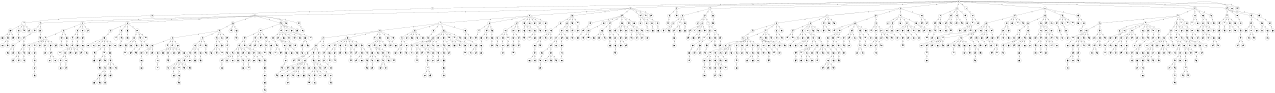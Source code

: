 graph G {
size="8.5,11;"
ratio = "expand;"
fixedsize="true;"
overlap="scale;"
node[shape=circle,width=.12,hight=.12,fontsize=12]
edge[fontsize=12]

0[label=" 0" color=black, pos="1.3111183,0.58364611!"];
1[label=" 1" color=black, pos="1.1608088,2.4986626!"];
2[label=" 2" color=black, pos="0.81396941,2.9528061!"];
3[label=" 3" color=black, pos="2.0021182,1.8045282!"];
4[label=" 4" color=black, pos="0.59241324,1.0712325!"];
5[label=" 5" color=black, pos="2.8355093,1.3711586!"];
6[label=" 6" color=black, pos="2.9767344,2.4703279!"];
7[label=" 7" color=black, pos="1.4387259,2.6540117!"];
8[label=" 8" color=black, pos="0.35930089,1.5883029!"];
9[label=" 9" color=black, pos="1.6548909,1.6758932!"];
10[label=" 10" color=black, pos="1.5807429,2.9865208!"];
11[label=" 11" color=black, pos="0.98467664,1.7392779!"];
12[label=" 12" color=black, pos="2.1701124,1.4904478!"];
13[label=" 13" color=black, pos="1.6827224,0.47166934!"];
14[label=" 14" color=black, pos="2.3185441,0.91806182!"];
15[label=" 15" color=black, pos="0.75958905,0.50711421!"];
16[label=" 16" color=black, pos="0.80973124,0.6389996!"];
17[label=" 17" color=black, pos="0.1823826,0.9334825!"];
18[label=" 18" color=black, pos="0.94359218,2.3459865!"];
19[label=" 19" color=black, pos="2.7110523,0.5053587!"];
20[label=" 20" color=black, pos="1.8957749,1.8867865!"];
21[label=" 21" color=black, pos="2.8574129,2.2379541!"];
22[label=" 22" color=black, pos="0.30045309,1.933227!"];
23[label=" 23" color=black, pos="2.7280894,2.1789321!"];
24[label=" 24" color=black, pos="1.5357583,0.0024428079!"];
25[label=" 25" color=black, pos="2.1328245,2.4812664!"];
26[label=" 26" color=black, pos="2.8559286,2.0046855!"];
27[label=" 27" color=black, pos="1.9125173,0.44814573!"];
28[label=" 28" color=black, pos="0.50585069,2.3867895!"];
29[label=" 29" color=black, pos="0.69338808,1.5392205!"];
30[label=" 30" color=black, pos="2.7807596,2.0538833!"];
31[label=" 31" color=black, pos="2.9127887,1.0466696!"];
32[label=" 32" color=black, pos="0.050747061,1.1666878!"];
33[label=" 33" color=black, pos="2.9850377,0.25998823!"];
34[label=" 34" color=black, pos="2.4752071,2.4079473!"];
35[label=" 35" color=black, pos="1.7747179,2.1960166!"];
36[label=" 36" color=black, pos="0.19102531,1.6438322!"];
37[label=" 37" color=black, pos="0.20754975,2.8782546!"];
38[label=" 38" color=black, pos="1.6555002,2.4971583!"];
39[label=" 39" color=black, pos="2.1649532,0.016835846!"];
40[label=" 40" color=black, pos="2.5929403,0.39927187!"];
41[label=" 41" color=black, pos="1.8314779,1.4189444!"];
42[label=" 42" color=black, pos="0.92393383,2.6944094!"];
43[label=" 43" color=black, pos="1.6829848,2.9792204!"];
44[label=" 44" color=black, pos="0.47323211,1.7584235!"];
45[label=" 45" color=black, pos="0.80610531,1.6690912!"];
46[label=" 46" color=black, pos="1.5688159,0.029894448!"];
47[label=" 47" color=black, pos="1.7100773,2.9494694!"];
48[label=" 48" color=black, pos="2.230254,2.8809956!"];
49[label=" 49" color=black, pos="2.0080014,2.3684168!"];
50[label=" 50" color=black, pos="2.1268316,0.63058699!"];
51[label=" 51" color=black, pos="1.9532521,0.6838265!"];
52[label=" 52" color=black, pos="2.2328599,0.10726606!"];
53[label=" 53" color=black, pos="0.078927972,2.5005708!"];
54[label=" 54" color=black, pos="1.9426066,1.381513!"];
55[label=" 55" color=black, pos="2.5771955,2.9557015!"];
56[label=" 56" color=black, pos="0.67972373,0.86918132!"];
57[label=" 57" color=black, pos="2.136637,1.6196604!"];
58[label=" 58" color=black, pos="0.30042422,2.0732851!"];
59[label=" 59" color=black, pos="2.8600547,1.6801605!"];
60[label=" 60" color=black, pos="2.1993615,0.13187988!"];
61[label=" 61" color=black, pos="1.5637838,1.9260333!"];
62[label=" 62" color=black, pos="2.1629159,2.1590743!"];
63[label=" 63" color=black, pos="1.6385287,1.5475609!"];
64[label=" 64" color=black, pos="1.9514729,0.0059775906!"];
65[label=" 65" color=black, pos="0.65434029,2.3515785!"];
66[label=" 66" color=black, pos="1.8758853,0.20844084!"];
67[label=" 67" color=black, pos="2.1819751,2.8288547!"];
68[label=" 68" color=black, pos="1.676028,2.6596261!"];
69[label=" 69" color=black, pos="0.59318524,0.74620222!"];
70[label=" 70" color=black, pos="0.89320578,2.4962125!"];
71[label=" 71" color=black, pos="0.02005239,0.84998697!"];
72[label=" 72" color=black, pos="0.46051557,2.0596351!"];
73[label=" 73" color=black, pos="1.4816025,1.0696204!"];
74[label=" 74" color=black, pos="2.8360772,2.0934279!"];
75[label=" 75" color=black, pos="1.1666626,2.399389!"];
76[label=" 76" color=black, pos="2.8830172,1.0825024!"];
77[label=" 77" color=black, pos="2.6446746,0.23230357!"];
78[label=" 78" color=black, pos="2.7339811,2.0696149!"];
79[label=" 79" color=black, pos="0.77228944,1.7255588!"];
80[label=" 80" color=black, pos="0.77556642,2.3476609!"];
81[label=" 81" color=black, pos="0.1964076,2.6146568!"];
82[label=" 82" color=black, pos="2.6953425,2.0505372!"];
83[label=" 83" color=black, pos="0.63036736,0.70469567!"];
84[label=" 84" color=black, pos="2.5089414,0.98958705!"];
85[label=" 85" color=black, pos="2.6159026,1.6914963!"];
86[label=" 86" color=black, pos="0.95040669,2.1039173!"];
87[label=" 87" color=black, pos="2.6807131,1.9555011!"];
88[label=" 88" color=black, pos="0.61467003,2.7134485!"];
89[label=" 89" color=black, pos="1.7204433,1.8435625!"];
90[label=" 90" color=black, pos="1.03619,1.2777909!"];
91[label=" 91" color=black, pos="0.3440259,2.1799419!"];
92[label=" 92" color=black, pos="2.7696846,1.0065832!"];
93[label=" 93" color=black, pos="0.39141961,2.7354709!"];
94[label=" 94" color=black, pos="0.4591908,0.064522432!"];
95[label=" 95" color=black, pos="1.6688643,2.5961834!"];
96[label=" 96" color=black, pos="0.32318559,0.09461197!"];
97[label=" 97" color=black, pos="2.6377371,1.4594146!"];
98[label=" 98" color=black, pos="2.8322741,1.3404845!"];
99[label=" 99" color=black, pos="2.719692,2.0292673!"];
100[label=" 100" color=black, pos="1.6899554,2.8749637!"];
101[label=" 101" color=black, pos="0.73393005,0.42320134!"];
102[label=" 102" color=black, pos="0.44982287,0.33302476!"];
103[label=" 103" color=black, pos="0.50774734,0.4022215!"];
104[label=" 104" color=black, pos="0.23884006,0.8745618!"];
105[label=" 105" color=black, pos="2.4350079,2.5505043!"];
106[label=" 106" color=black, pos="2.0711819,0.44358207!"];
107[label=" 107" color=black, pos="2.4114153,0.28025047!"];
108[label=" 108" color=black, pos="1.5086998,0.18274572!"];
109[label=" 109" color=black, pos="0.76564885,0.43575075!"];
110[label=" 110" color=black, pos="1.0936708,0.33415888!"];
111[label=" 111" color=black, pos="1.6979837,1.4323511!"];
112[label=" 112" color=black, pos="0.23321385,2.8134009!"];
113[label=" 113" color=black, pos="0.64088935,2.9355038!"];
114[label=" 114" color=black, pos="2.2548941,0.50294516!"];
115[label=" 115" color=black, pos="0.85193522,0.76768006!"];
116[label=" 116" color=black, pos="2.9384098,0.60326496!"];
117[label=" 117" color=black, pos="1.5563729,2.9195304!"];
118[label=" 118" color=black, pos="0.80779121,0.25146186!"];
119[label=" 119" color=black, pos="2.9900697,1.4425986!"];
120[label=" 120" color=black, pos="0.99072589,1.8915053!"];
121[label=" 121" color=black, pos="2.6199049,0.34368649!"];
122[label=" 122" color=black, pos="2.206095,2.5411083!"];
123[label=" 123" color=black, pos="0.62982728,0.41866524!"];
124[label=" 124" color=black, pos="0.2592142,1.2722958!"];
125[label=" 125" color=black, pos="0.060945905,1.4656307!"];
126[label=" 126" color=black, pos="2.4455155,2.374512!"];
127[label=" 127" color=black, pos="2.4009056,0.65886867!"];
128[label=" 128" color=black, pos="1.0731102,0.023246709!"];
129[label=" 129" color=black, pos="1.377383,1.567814!"];
130[label=" 130" color=black, pos="2.2135649,1.6415082!"];
131[label=" 131" color=black, pos="0.41771076,0.41162925!"];
132[label=" 132" color=black, pos="1.0821036,1.492512!"];
133[label=" 133" color=black, pos="1.8757512,0.011786631!"];
134[label=" 134" color=black, pos="1.6752353,2.7568519!"];
135[label=" 135" color=black, pos="1.2034092,2.4677724!"];
136[label=" 136" color=black, pos="2.9660945,2.9695345!"];
137[label=" 137" color=black, pos="2.8579523,2.9269555!"];
138[label=" 138" color=black, pos="1.6462708,2.9149093!"];
139[label=" 139" color=black, pos="1.6286371,1.7409065!"];
140[label=" 140" color=black, pos="0.010463595,1.8537902!"];
141[label=" 141" color=black, pos="0.1915613,1.2074816!"];
142[label=" 142" color=black, pos="2.2518755,1.9429376!"];
143[label=" 143" color=black, pos="1.380054,1.7318042!"];
144[label=" 144" color=black, pos="0.90172906,1.689626!"];
145[label=" 145" color=black, pos="1.2386871,2.8311985!"];
146[label=" 146" color=black, pos="1.1850452,1.9489395!"];
147[label=" 147" color=black, pos="2.0726464,0.52442298!"];
148[label=" 148" color=black, pos="1.9232646,0.96932479!"];
149[label=" 149" color=black, pos="2.2437901,2.9816225!"];
150[label=" 150" color=black, pos="0.14113982,0.95095027!"];
151[label=" 151" color=black, pos="1.33527,0.8673423!"];
152[label=" 152" color=black, pos="0.38409304,0.99668045!"];
153[label=" 153" color=black, pos="2.1735498,0.50773802!"];
154[label=" 154" color=black, pos="0.57398678,2.1722773!"];
155[label=" 155" color=black, pos="0.14652352,1.7297431!"];
156[label=" 156" color=black, pos="0.074913488,2.184614!"];
157[label=" 157" color=black, pos="1.8758742,0.8143691!"];
158[label=" 158" color=black, pos="2.0907965,2.5382079!"];
159[label=" 159" color=black, pos="0.44807379,0.66306566!"];
160[label=" 160" color=black, pos="2.9625185,2.4549469!"];
161[label=" 161" color=black, pos="0.48762508,0.49466333!"];
162[label=" 162" color=black, pos="2.4193625,2.708245!"];
163[label=" 163" color=black, pos="0.3636409,0.63567407!"];
164[label=" 164" color=black, pos="1.137056,2.7572579!"];
165[label=" 165" color=black, pos="1.9865245,1.0299443!"];
166[label=" 166" color=black, pos="2.3369464,2.5033876!"];
167[label=" 167" color=black, pos="1.9737023,2.617187!"];
168[label=" 168" color=black, pos="1.8261994,2.0722891!"];
169[label=" 169" color=black, pos="1.0348189,0.37543632!"];
170[label=" 170" color=black, pos="2.2338931,0.020067391!"];
171[label=" 171" color=black, pos="0.52166938,1.0360884!"];
172[label=" 172" color=black, pos="1.4760295,1.6716555!"];
173[label=" 173" color=black, pos="2.3649733,2.539875!"];
174[label=" 174" color=black, pos="0.26975192,1.48694!"];
175[label=" 175" color=black, pos="1.2097159,1.179675!"];
176[label=" 176" color=black, pos="0.17626099,1.3497397!"];
177[label=" 177" color=black, pos="2.8189166,1.6652614!"];
178[label=" 178" color=black, pos="2.8088574,2.6503436!"];
179[label=" 179" color=black, pos="0.3410702,1.9892521!"];
180[label=" 180" color=black, pos="2.4797782,2.2796537!"];
181[label=" 181" color=black, pos="2.3625074,0.54667136!"];
182[label=" 182" color=black, pos="0.86279129,2.8757135!"];
183[label=" 183" color=black, pos="0.13773834,1.1084225!"];
184[label=" 184" color=black, pos="0.30735267,2.5250793!"];
185[label=" 185" color=black, pos="2.1833382,2.1790789!"];
186[label=" 186" color=black, pos="2.8756694,1.3227223!"];
187[label=" 187" color=black, pos="1.5158544,2.0338393!"];
188[label=" 188" color=black, pos="0.972882,2.8403842!"];
189[label=" 189" color=black, pos="0.1330216,2.9676487!"];
190[label=" 190" color=black, pos="1.4206669,2.0683201!"];
191[label=" 191" color=black, pos="0.89875075,2.8724046!"];
192[label=" 192" color=black, pos="0.63490471,1.3323727!"];
193[label=" 193" color=black, pos="2.5878245,0.81043857!"];
194[label=" 194" color=black, pos="2.340874,0.68023343!"];
195[label=" 195" color=black, pos="1.4451353,2.852361!"];
196[label=" 196" color=black, pos="2.0275656,2.7534067!"];
197[label=" 197" color=black, pos="1.0798008,1.1564001!"];
198[label=" 198" color=black, pos="2.5644176,2.058873!"];
199[label=" 199" color=black, pos="1.4014627,2.6692718!"];
200[label=" 200" color=black, pos="1.3287614,2.8546104!"];
201[label=" 201" color=black, pos="0.51309594,0.38007976!"];
202[label=" 202" color=black, pos="2.7982098,0.71069829!"];
203[label=" 203" color=black, pos="1.7743859,2.6613625!"];
204[label=" 204" color=black, pos="2.2558045,1.9625387!"];
205[label=" 205" color=black, pos="2.1358246,2.8360731!"];
206[label=" 206" color=black, pos="0.34365901,1.1634105!"];
207[label=" 207" color=black, pos="1.8262237,0.78148911!"];
208[label=" 208" color=black, pos="2.8343267,1.071571!"];
209[label=" 209" color=black, pos="1.3011484,0.20139254!"];
210[label=" 210" color=black, pos="1.511964,2.3427034!"];
211[label=" 211" color=black, pos="1.4751501,1.0883014!"];
212[label=" 212" color=black, pos="2.4188351,0.066560043!"];
213[label=" 213" color=black, pos="0.16977895,2.2549018!"];
214[label=" 214" color=black, pos="0.79757928,2.2585597!"];
215[label=" 215" color=black, pos="0.25099459,0.77878811!"];
216[label=" 216" color=black, pos="0.67614825,2.4327439!"];
217[label=" 217" color=black, pos="1.30201,2.0766549!"];
218[label=" 218" color=black, pos="1.5462272,2.1003238!"];
219[label=" 219" color=black, pos="2.4234243,0.75233203!"];
220[label=" 220" color=black, pos="1.2394654,2.3969191!"];
221[label=" 221" color=black, pos="2.7215252,0.92268228!"];
222[label=" 222" color=black, pos="1.0701332,0.1429075!"];
223[label=" 223" color=black, pos="0.22129071,1.4064491!"];
224[label=" 224" color=black, pos="2.7720548,1.8747356!"];
225[label=" 225" color=black, pos="2.4733294,0.88803867!"];
226[label=" 226" color=black, pos="0.37074894,1.040934!"];
227[label=" 227" color=black, pos="2.1769878,1.6364326!"];
228[label=" 228" color=black, pos="2.6121581,0.82569743!"];
229[label=" 229" color=black, pos="2.6851726,1.8527879!"];
230[label=" 230" color=black, pos="0.92962164,1.0764337!"];
231[label=" 231" color=black, pos="1.917391,0.048351312!"];
232[label=" 232" color=black, pos="2.3220757,0.76351046!"];
233[label=" 233" color=black, pos="0.87447751,2.8149618!"];
234[label=" 234" color=black, pos="2.6399116,1.0393997!"];
235[label=" 235" color=black, pos="1.6491618,2.2333525!"];
236[label=" 236" color=black, pos="1.709184,2.5950032!"];
237[label=" 237" color=black, pos="0.80742966,2.1496624!"];
238[label=" 238" color=black, pos="1.4434865,1.8879637!"];
239[label=" 239" color=black, pos="1.7089788,2.0503232!"];
240[label=" 240" color=black, pos="1.8594019,2.8264597!"];
241[label=" 241" color=black, pos="0.46538279,1.9791059!"];
242[label=" 242" color=black, pos="1.4973172,0.92219384!"];
243[label=" 243" color=black, pos="0.69433781,0.40779886!"];
244[label=" 244" color=black, pos="0.21459632,0.79787832!"];
245[label=" 245" color=black, pos="1.4505932,0.75907729!"];
246[label=" 246" color=black, pos="1.1736367,0.25495714!"];
247[label=" 247" color=black, pos="2.5833559,2.9136701!"];
248[label=" 248" color=black, pos="2.119114,1.1766373!"];
249[label=" 249" color=black, pos="0.38155123,0.68979123!"];
250[label=" 250" color=black, pos="0.17424867,1.0253474!"];
251[label=" 251" color=black, pos="1.7675314,2.2721083!"];
252[label=" 252" color=black, pos="0.43594835,0.0041537415!"];
253[label=" 253" color=black, pos="0.017527266,2.7806212!"];
254[label=" 254" color=black, pos="1.410272,2.0737796!"];
255[label=" 255" color=black, pos="2.3408587,0.43638574!"];
256[label=" 256" color=black, pos="2.7275795,0.044469525!"];
257[label=" 257" color=black, pos="2.7687661,1.9879991!"];
258[label=" 258" color=black, pos="0.34624583,0.81160128!"];
259[label=" 259" color=black, pos="0.44649275,0.095905025!"];
260[label=" 260" color=black, pos="1.1536961,2.7689827!"];
261[label=" 261" color=black, pos="0.8632898,1.3623874!"];
262[label=" 262" color=black, pos="2.5851823,0.26718969!"];
263[label=" 263" color=black, pos="0.42361664,0.38601374!"];
264[label=" 264" color=black, pos="0.31659843,1.2603268!"];
265[label=" 265" color=black, pos="2.164744,2.0283794!"];
266[label=" 266" color=black, pos="0.26167244,1.6247671!"];
267[label=" 267" color=black, pos="2.9236902,2.5906063!"];
268[label=" 268" color=black, pos="2.8207309,2.2486096!"];
269[label=" 269" color=black, pos="1.9091928,2.9575825!"];
270[label=" 270" color=black, pos="2.047164,1.4204161!"];
271[label=" 271" color=black, pos="1.9283476,2.6219767!"];
272[label=" 272" color=black, pos="0.23691311,1.3303106!"];
273[label=" 273" color=black, pos="1.1306295,0.91264697!"];
274[label=" 274" color=black, pos="0.19867057,1.1004671!"];
275[label=" 275" color=black, pos="1.2580862,2.199747!"];
276[label=" 276" color=black, pos="0.050662326,1.7628378!"];
277[label=" 277" color=black, pos="0.059353679,0.45423025!"];
278[label=" 278" color=black, pos="2.9451925,0.57729827!"];
279[label=" 279" color=black, pos="2.6810762,1.1184861!"];
280[label=" 280" color=black, pos="1.0815786,0.31964644!"];
281[label=" 281" color=black, pos="1.8074866,2.60451!"];
282[label=" 282" color=black, pos="2.7697075,0.12851795!"];
283[label=" 283" color=black, pos="2.3960505,0.10661085!"];
284[label=" 284" color=black, pos="0.77662162,1.4065679!"];
285[label=" 285" color=black, pos="1.589869,2.942493!"];
286[label=" 286" color=black, pos="1.7354446,0.40860158!"];
287[label=" 287" color=black, pos="1.7190662,0.33451009!"];
288[label=" 288" color=black, pos="0.97588439,2.0128528!"];
289[label=" 289" color=black, pos="2.8864499,1.7895282!"];
290[label=" 290" color=black, pos="2.3223399,2.6839512!"];
291[label=" 291" color=black, pos="0.24631114,2.1651032!"];
292[label=" 292" color=black, pos="0.66001067,1.8589081!"];
293[label=" 293" color=black, pos="0.43246932,1.7849412!"];
294[label=" 294" color=black, pos="2.3211923,1.5844347!"];
295[label=" 295" color=black, pos="1.7206304,0.8409033!"];
296[label=" 296" color=black, pos="0.57310127,0.47988586!"];
297[label=" 297" color=black, pos="2.471119,1.1157086!"];
298[label=" 298" color=black, pos="1.1874603,2.5118492!"];
299[label=" 299" color=black, pos="1.5902218,2.4567042!"];
300[label=" 300" color=black, pos="0.24862351,1.5001121!"];
301[label=" 301" color=black, pos="2.1170133,1.8490067!"];
302[label=" 302" color=black, pos="2.478596,2.478464!"];
303[label=" 303" color=black, pos="1.3523861,1.8957413!"];
304[label=" 304" color=black, pos="0.1731235,1.3850386!"];
305[label=" 305" color=black, pos="2.6450413,0.43770134!"];
306[label=" 306" color=black, pos="1.300407,0.26627294!"];
307[label=" 307" color=black, pos="2.626503,0.14086128!"];
308[label=" 308" color=black, pos="2.0385894,2.5562193!"];
309[label=" 309" color=black, pos="0.92602671,1.5938082!"];
310[label=" 310" color=black, pos="0.83866738,1.6038492!"];
311[label=" 311" color=black, pos="1.3916396,2.1165409!"];
312[label=" 312" color=black, pos="0.87521774,2.2090056!"];
313[label=" 313" color=black, pos="1.0023267,1.3527605!"];
314[label=" 314" color=black, pos="1.5962575,1.1933625!"];
315[label=" 315" color=black, pos="1.3420106,2.0978869!"];
316[label=" 316" color=black, pos="2.9751972,2.5362026!"];
317[label=" 317" color=black, pos="0.05933224,2.3058467!"];
318[label=" 318" color=black, pos="2.202283,0.089053096!"];
319[label=" 319" color=black, pos="2.4092865,0.15868572!"];
320[label=" 320" color=black, pos="1.7071734,0.80476322!"];
321[label=" 321" color=black, pos="1.0143982,0.012233752!"];
322[label=" 322" color=black, pos="0.77655723,2.8334161!"];
323[label=" 323" color=black, pos="1.53982,2.4991678!"];
324[label=" 324" color=black, pos="1.5854092,1.4162411!"];
325[label=" 325" color=black, pos="1.1653812,0.5427411!"];
326[label=" 326" color=black, pos="2.6317837,0.96158686!"];
327[label=" 327" color=black, pos="1.8373882,0.32557441!"];
328[label=" 328" color=black, pos="1.4879639,2.2540616!"];
329[label=" 329" color=black, pos="1.2878614,0.1130177!"];
330[label=" 330" color=black, pos="1.4718916,0.18298644!"];
331[label=" 331" color=black, pos="1.8777368,2.5267289!"];
332[label=" 332" color=black, pos="2.7175246,1.1078875!"];
333[label=" 333" color=black, pos="2.6650578,0.25057005!"];
334[label=" 334" color=black, pos="0.28242284,0.33791176!"];
335[label=" 335" color=black, pos="0.3324295,0.66437254!"];
336[label=" 336" color=black, pos="1.7938238,0.3227554!"];
337[label=" 337" color=black, pos="0.1847295,2.1461038!"];
338[label=" 338" color=black, pos="0.3822069,1.6683328!"];
339[label=" 339" color=black, pos="0.011244468,1.7230898!"];
340[label=" 340" color=black, pos="2.1380317,1.6116749!"];
341[label=" 341" color=black, pos="0.48160596,0.099931064!"];
342[label=" 342" color=black, pos="2.0744019,0.88383979!"];
343[label=" 343" color=black, pos="1.101329,0.22722474!"];
344[label=" 344" color=black, pos="2.4666465,1.976838!"];
345[label=" 345" color=black, pos="1.9857532,1.3079971!"];
346[label=" 346" color=black, pos="2.452032,0.62790385!"];
347[label=" 347" color=black, pos="1.1713915,1.1920456!"];
348[label=" 348" color=black, pos="1.1819709,2.1125127!"];
349[label=" 349" color=black, pos="0.66596545,1.4276057!"];
350[label=" 350" color=black, pos="1.6502866,0.1471987!"];
351[label=" 351" color=black, pos="2.8596578,0.64676833!"];
352[label=" 352" color=black, pos="2.9244036,2.9776802!"];
353[label=" 353" color=black, pos="2.7465481,0.27811697!"];
354[label=" 354" color=black, pos="1.2620072,2.6618566!"];
355[label=" 355" color=black, pos="1.2570144,2.7428218!"];
356[label=" 356" color=black, pos="1.6576227,0.10256227!"];
357[label=" 357" color=black, pos="2.0677782,1.0639555!"];
358[label=" 358" color=black, pos="0.84161345,0.46968032!"];
359[label=" 359" color=black, pos="2.5855776,1.0275755!"];
360[label=" 360" color=black, pos="2.740055,1.420138!"];
361[label=" 361" color=black, pos="0.29093311,0.68518318!"];
362[label=" 362" color=black, pos="0.60427579,0.98633896!"];
363[label=" 363" color=black, pos="1.200942,2.3002756!"];
364[label=" 364" color=black, pos="0.5844953,2.1821528!"];
365[label=" 365" color=black, pos="1.9330059,1.3703383!"];
366[label=" 366" color=black, pos="1.4572624,1.4758906!"];
367[label=" 367" color=black, pos="1.9564673,1.5528211!"];
368[label=" 368" color=black, pos="1.5087219,1.1831253!"];
369[label=" 369" color=black, pos="1.6712141,0.35259527!"];
370[label=" 370" color=black, pos="0.21534828,2.1367801!"];
371[label=" 371" color=black, pos="2.068095,2.2748549!"];
372[label=" 372" color=black, pos="1.8398937,2.3048639!"];
373[label=" 373" color=black, pos="0.7031159,1.5475188!"];
374[label=" 374" color=black, pos="2.5152208,2.2032183!"];
375[label=" 375" color=black, pos="1.5268755,2.1682103!"];
376[label=" 376" color=black, pos="1.7289985,2.8352523!"];
377[label=" 377" color=black, pos="1.2196441,0.67570257!"];
378[label=" 378" color=black, pos="1.5267818,0.85128265!"];
379[label=" 379" color=black, pos="1.2495385,1.2474672!"];
380[label=" 380" color=black, pos="2.5831452,2.8623317!"];
381[label=" 381" color=black, pos="0.22753322,0.44663939!"];
382[label=" 382" color=black, pos="2.4332599,2.2144421!"];
383[label=" 383" color=black, pos="1.405897,0.99573269!"];
384[label=" 384" color=black, pos="0.73398801,0.53510825!"];
385[label=" 385" color=black, pos="0.018832626,0.38862452!"];
386[label=" 386" color=black, pos="2.0232935,0.14049135!"];
387[label=" 387" color=black, pos="1.3660447,2.3622642!"];
388[label=" 388" color=black, pos="2.9402896,1.235451!"];
389[label=" 389" color=black, pos="2.6344463,2.9105768!"];
390[label=" 390" color=black, pos="0.33194807,1.0278415!"];
391[label=" 391" color=black, pos="2.5076713,2.8727407!"];
392[label=" 392" color=black, pos="2.8545592,1.1952914!"];
393[label=" 393" color=black, pos="2.6186598,1.4190063!"];
394[label=" 394" color=black, pos="0.82382312,0.91478533!"];
395[label=" 395" color=black, pos="0.94745623,2.1390578!"];
396[label=" 396" color=black, pos="0.50164531,0.055568686!"];
397[label=" 397" color=black, pos="1.0565992,0.2037978!"];
398[label=" 398" color=black, pos="2.0911644,1.1263924!"];
399[label=" 399" color=black, pos="0.25521352,2.840495!"];
400[label=" 400" color=black, pos="2.406982,0.98316461!"];
401[label=" 401" color=black, pos="1.6197024,1.6675951!"];
402[label=" 402" color=black, pos="0.9616686,1.6333934!"];
403[label=" 403" color=black, pos="1.8594299,1.7968707!"];
404[label=" 404" color=black, pos="1.1469599,0.49716686!"];
405[label=" 405" color=black, pos="0.81858489,2.5921065!"];
406[label=" 406" color=black, pos="2.932604,0.50858507!"];
407[label=" 407" color=black, pos="1.717632,2.2975902!"];
408[label=" 408" color=black, pos="1.3848666,0.15025581!"];
409[label=" 409" color=black, pos="1.6829258,0.44809449!"];
410[label=" 410" color=black, pos="0.40023135,1.5537192!"];
411[label=" 411" color=black, pos="2.853939,2.6207365!"];
412[label=" 412" color=black, pos="1.2030293,2.204458!"];
413[label=" 413" color=black, pos="2.818868,2.9313635!"];
414[label=" 414" color=black, pos="2.5150634,0.93928949!"];
415[label=" 415" color=black, pos="0.78902865,1.3573093!"];
416[label=" 416" color=black, pos="2.5176346,2.1784642!"];
417[label=" 417" color=black, pos="2.3254161,0.84515476!"];
418[label=" 418" color=black, pos="0.70804652,2.9853087!"];
419[label=" 419" color=black, pos="1.7494639,1.5628844!"];
420[label=" 420" color=black, pos="0.72394859,2.9741073!"];
421[label=" 421" color=black, pos="0.56390688,0.29428863!"];
422[label=" 422" color=black, pos="0.34541928,1.3116656!"];
423[label=" 423" color=black, pos="0.47045786,1.3083431!"];
424[label=" 424" color=black, pos="1.17654,1.1886528!"];
425[label=" 425" color=black, pos="2.113366,1.2276035!"];
426[label=" 426" color=black, pos="2.4326816,0.38339797!"];
427[label=" 427" color=black, pos="2.8189575,1.1346386!"];
428[label=" 428" color=black, pos="0.71362471,1.0857227!"];
429[label=" 429" color=black, pos="0.014216548,2.3565018!"];
430[label=" 430" color=black, pos="2.6135894,1.4940837!"];
431[label=" 431" color=black, pos="1.3371423,0.072139748!"];
432[label=" 432" color=black, pos="0.28923419,2.0156385!"];
433[label=" 433" color=black, pos="1.2946002,2.2240127!"];
434[label=" 434" color=black, pos="0.45615423,2.9094272!"];
435[label=" 435" color=black, pos="2.553693,2.8180178!"];
436[label=" 436" color=black, pos="1.1528115,1.5448492!"];
437[label=" 437" color=black, pos="2.2837517,0.52666391!"];
438[label=" 438" color=black, pos="0.56951845,2.9813885!"];
439[label=" 439" color=black, pos="0.82317454,2.4203431!"];
440[label=" 440" color=black, pos="2.3143208,0.5150089!"];
441[label=" 441" color=black, pos="1.6792235,2.3362027!"];
442[label=" 442" color=black, pos="0.3464322,0.41048944!"];
443[label=" 443" color=black, pos="2.2896956,1.1674428!"];
444[label=" 444" color=black, pos="2.1322476,1.6095352!"];
445[label=" 445" color=black, pos="2.6136431,0.31334055!"];
446[label=" 446" color=black, pos="1.1569468,0.089822324!"];
447[label=" 447" color=black, pos="1.3482572,2.0925301!"];
448[label=" 448" color=black, pos="2.9461469,2.271499!"];
449[label=" 449" color=black, pos="0.34656054,1.7607482!"];
450[label=" 450" color=black, pos="1.8533316,0.59311791!"];
451[label=" 451" color=black, pos="0.39974479,2.5855343!"];
452[label=" 452" color=black, pos="0.47285282,1.9479918!"];
453[label=" 453" color=black, pos="0.3312687,1.2696576!"];
454[label=" 454" color=black, pos="1.5560614,1.4683368!"];
455[label=" 455" color=black, pos="2.8696453,1.5668966!"];
456[label=" 456" color=black, pos="2.1684059,1.4411626!"];
457[label=" 457" color=black, pos="1.4460974,2.2079592!"];
458[label=" 458" color=black, pos="0.37314835,1.4424561!"];
459[label=" 459" color=black, pos="2.5616378,0.30488555!"];
460[label=" 460" color=black, pos="0.22306002,1.1209866!"];
461[label=" 461" color=black, pos="2.5142097,0.042544226!"];
462[label=" 462" color=black, pos="2.750124,1.9745896!"];
463[label=" 463" color=black, pos="1.071748,0.43556147!"];
464[label=" 464" color=black, pos="1.3798819,1.7551203!"];
465[label=" 465" color=black, pos="2.0786348,1.1254083!"];
466[label=" 466" color=black, pos="1.7641566,2.2246763!"];
467[label=" 467" color=black, pos="1.5958549,0.360285!"];
468[label=" 468" color=black, pos="0.78243917,0.37324361!"];
469[label=" 469" color=black, pos="0.87191574,1.3669199!"];
470[label=" 470" color=black, pos="0.92666891,2.2418091!"];
471[label=" 471" color=black, pos="0.88299576,0.23857078!"];
472[label=" 472" color=black, pos="2.5540946,0.088856999!"];
473[label=" 473" color=black, pos="1.9567706,0.084512542!"];
474[label=" 474" color=black, pos="2.7821297,0.046721483!"];
475[label=" 475" color=black, pos="0.83875066,0.19689942!"];
476[label=" 476" color=black, pos="1.8882781,1.9178387!"];
477[label=" 477" color=black, pos="2.9859309,1.3822336!"];
478[label=" 478" color=black, pos="0.62626802,1.9110167!"];
479[label=" 479" color=black, pos="0.30141317,0.77214148!"];
480[label=" 480" color=black, pos="0.14327856,0.48823715!"];
481[label=" 481" color=black, pos="1.0752637,1.8209762!"];
482[label=" 482" color=black, pos="1.8819385,0.23537792!"];
483[label=" 483" color=black, pos="1.2747042,0.34187901!"];
484[label=" 484" color=black, pos="0.0024203681,1.9231761!"];
485[label=" 485" color=black, pos="2.5444762,2.900951!"];
486[label=" 486" color=black, pos="1.9294523,1.680008!"];
487[label=" 487" color=black, pos="2.9615552,0.086373237!"];
488[label=" 488" color=black, pos="2.313148,0.20488284!"];
489[label=" 489" color=black, pos="2.1473601,0.2458051!"];
490[label=" 490" color=black, pos="2.8935568,0.74998778!"];
491[label=" 491" color=black, pos="0.91346036,1.3312433!"];
492[label=" 492" color=black, pos="0.35158447,2.904232!"];
493[label=" 493" color=black, pos="0.55982904,0.066804895!"];
494[label=" 494" color=black, pos="2.6171507,1.7201468!"];
495[label=" 495" color=black, pos="1.1989624,2.6835396!"];
496[label=" 496" color=black, pos="2.3811304,0.90052205!"];
497[label=" 497" color=black, pos="0.91428149,2.5577891!"];
498[label=" 498" color=black, pos="2.6275102,1.9760993!"];
499[label=" 499" color=black, pos="0.3996437,2.4568513!"];
500[label=" 500" color=black, pos="0.56176197,1.6472888!"];
501[label=" 501" color=black, pos="1.1662662,0.61087235!"];
502[label=" 502" color=black, pos="0.46090664,0.36212272!"];
503[label=" 503" color=black, pos="2.1375392,1.1719794!"];
504[label=" 504" color=black, pos="1.9340847,0.047160208!"];
505[label=" 505" color=black, pos="0.21882858,0.65620446!"];
506[label=" 506" color=black, pos="0.91272625,2.3873093!"];
507[label=" 507" color=black, pos="1.9396464,2.0635981!"];
508[label=" 508" color=black, pos="1.2052438,0.62299934!"];
509[label=" 509" color=black, pos="2.4249807,1.1549268!"];
510[label=" 510" color=black, pos="0.56489087,2.5457564!"];
511[label=" 511" color=black, pos="2.5627118,1.2210998!"];
512[label=" 512" color=black, pos="1.7902372,2.3451627!"];
513[label=" 513" color=black, pos="0.87320933,1.8554045!"];
514[label=" 514" color=black, pos="1.6336709,2.0983055!"];
515[label=" 515" color=black, pos="0.08687433,2.0747256!"];
516[label=" 516" color=black, pos="2.8727906,2.6636281!"];
517[label=" 517" color=black, pos="0.93159666,1.1836587!"];
518[label=" 518" color=black, pos="0.33560446,1.1989176!"];
519[label=" 519" color=black, pos="1.4471508,2.3951128!"];
520[label=" 520" color=black, pos="0.68827741,2.2464538!"];
521[label=" 521" color=black, pos="0.74164264,2.3474223!"];
522[label=" 522" color=black, pos="0.34457207,1.9486308!"];
523[label=" 523" color=black, pos="1.6076315,0.7235645!"];
524[label=" 524" color=black, pos="0.7210814,2.7781935!"];
525[label=" 525" color=black, pos="1.2057475,2.1491656!"];
526[label=" 526" color=black, pos="0.69126727,1.4396682!"];
527[label=" 527" color=black, pos="2.7681006,2.3758061!"];
528[label=" 528" color=black, pos="0.5750565,1.0178648!"];
529[label=" 529" color=black, pos="0.72411816,2.6920127!"];
530[label=" 530" color=black, pos="2.811015,2.5001366!"];
531[label=" 531" color=black, pos="1.664,1.8990687!"];
532[label=" 532" color=black, pos="2.6108937,2.0377594!"];
533[label=" 533" color=black, pos="0.63911436,2.357993!"];
534[label=" 534" color=black, pos="1.5350082,0.46879973!"];
535[label=" 535" color=black, pos="1.6324423,2.7594869!"];
536[label=" 536" color=black, pos="1.4668657,0.5241979!"];
537[label=" 537" color=black, pos="2.1426388,0.25967411!"];
538[label=" 538" color=black, pos="2.8568541,0.37230026!"];
539[label=" 539" color=black, pos="0.98351188,2.9059354!"];
540[label=" 540" color=black, pos="0.94863107,2.4110467!"];
541[label=" 541" color=black, pos="2.1306199,1.9181271!"];
542[label=" 542" color=black, pos="2.566701,0.96873695!"];
543[label=" 543" color=black, pos="1.2315326,1.406642!"];
544[label=" 544" color=black, pos="2.5055755,0.88938222!"];
545[label=" 545" color=black, pos="2.1470505,2.6018681!"];
546[label=" 546" color=black, pos="1.9088671,0.52475866!"];
547[label=" 547" color=black, pos="1.2455373,2.4867845!"];
548[label=" 548" color=black, pos="0.37438894,0.78191378!"];
549[label=" 549" color=black, pos="0.66687099,2.1706369!"];
550[label=" 550" color=black, pos="2.0869676,0.43271525!"];
551[label=" 551" color=black, pos="1.8675977,2.0168986!"];
552[label=" 552" color=black, pos="1.7701972,1.0213876!"];
553[label=" 553" color=black, pos="1.0553371,1.9211523!"];
554[label=" 554" color=black, pos="0.59742406,2.8565832!"];
555[label=" 555" color=black, pos="1.876605,2.0371297!"];
556[label=" 556" color=black, pos="1.241199,0.75600277!"];
557[label=" 557" color=black, pos="0.5190843,1.1416419!"];
558[label=" 558" color=black, pos="0.066013469,1.9245521!"];
559[label=" 559" color=black, pos="0.41371447,0.30678436!"];
560[label=" 560" color=black, pos="2.8477315,2.1011593!"];
561[label=" 561" color=black, pos="1.9514276,2.8672729!"];
562[label=" 562" color=black, pos="1.4682226,1.391813!"];
563[label=" 563" color=black, pos="0.067223755,1.5958216!"];
564[label=" 564" color=black, pos="2.2479862,2.2164927!"];
565[label=" 565" color=black, pos="0.27846402,0.37312239!"];
566[label=" 566" color=black, pos="0.93249181,2.2780886!"];
567[label=" 567" color=black, pos="2.2391253,0.53011793!"];
568[label=" 568" color=black, pos="1.9130449,0.98992541!"];
569[label=" 569" color=black, pos="1.6535889,2.4133242!"];
570[label=" 570" color=black, pos="1.5810543,1.4666391!"];
571[label=" 571" color=black, pos="2.2340799,1.9567008!"];
572[label=" 572" color=black, pos="0.4142851,1.2491366!"];
573[label=" 573" color=black, pos="0.53132806,2.0372266!"];
574[label=" 574" color=black, pos="0.91993349,1.8100261!"];
575[label=" 575" color=black, pos="1.9001883,1.2459155!"];
576[label=" 576" color=black, pos="1.9714214,0.67770572!"];
577[label=" 577" color=black, pos="2.0930392,0.74682176!"];
578[label=" 578" color=black, pos="1.8961672,0.32237153!"];
579[label=" 579" color=black, pos="0.2759216,2.6123132!"];
580[label=" 580" color=black, pos="0.45226575,1.3829558!"];
581[label=" 581" color=black, pos="1.4837087,1.4474137!"];
582[label=" 582" color=black, pos="1.7354977,1.5627009!"];
583[label=" 583" color=black, pos="0.5975839,0.44891911!"];
584[label=" 584" color=black, pos="2.0444574,2.1940155!"];
585[label=" 585" color=black, pos="1.2176548,2.81159!"];
586[label=" 586" color=black, pos="0.15429814,1.244069!"];
587[label=" 587" color=black, pos="0.41303385,1.1204264!"];
588[label=" 588" color=black, pos="2.7178319,2.8488934!"];
589[label=" 589" color=black, pos="0.92356468,0.60518281!"];
590[label=" 590" color=black, pos="0.55374689,1.2947483!"];
591[label=" 591" color=black, pos="1.9765002,0.72033604!"];
592[label=" 592" color=black, pos="1.8702922,2.1584541!"];
593[label=" 593" color=black, pos="1.8551888,2.2017689!"];
594[label=" 594" color=black, pos="0.10400561,1.4397067!"];
595[label=" 595" color=black, pos="1.3022201,1.3823391!"];
596[label=" 596" color=black, pos="2.0635154,2.2215926!"];
597[label=" 597" color=black, pos="0.52753953,1.6461424!"];
598[label=" 598" color=black, pos="1.9946592,1.2326172!"];
599[label=" 599" color=black, pos="1.6845581,1.9921169!"];
600[label=" 600" color=black, pos="1.8673048,2.6427974!"];
601[label=" 601" color=black, pos="1.120615,1.7319806!"];
602[label=" 602" color=black, pos="2.2904042,0.74166008!"];
603[label=" 603" color=black, pos="0.73182043,1.6126763!"];
604[label=" 604" color=black, pos="2.3552316,1.7824159!"];
605[label=" 605" color=black, pos="1.6610443,2.9640575!"];
606[label=" 606" color=black, pos="0.36944905,1.6268628!"];
607[label=" 607" color=black, pos="1.149628,1.6088575!"];
608[label=" 608" color=black, pos="0.76955056,1.7394264!"];
609[label=" 609" color=black, pos="2.0962212,1.1147862!"];
610[label=" 610" color=black, pos="2.6430942,2.9792497!"];
611[label=" 611" color=black, pos="1.9804454,0.17025047!"];
612[label=" 612" color=black, pos="0.42619481,1.2184481!"];
613[label=" 613" color=black, pos="0.3812247,2.7429425!"];
614[label=" 614" color=black, pos="0.37918043,2.8046809!"];
615[label=" 615" color=black, pos="0.9887849,0.54574116!"];
616[label=" 616" color=black, pos="1.6651934,2.648501!"];
617[label=" 617" color=black, pos="2.7565745,2.14804!"];
618[label=" 618" color=black, pos="1.6197335,2.7745833!"];
619[label=" 619" color=black, pos="0.71921558,2.9358559!"];
620[label=" 620" color=black, pos="0.89750019,2.2326495!"];
621[label=" 621" color=black, pos="1.3368098,0.029398643!"];
622[label=" 622" color=black, pos="0.34539725,2.2447986!"];
623[label=" 623" color=black, pos="1.2476181,2.0925176!"];
624[label=" 624" color=black, pos="2.0757073,1.674226!"];
625[label=" 625" color=black, pos="1.5043059,2.2319504!"];
626[label=" 626" color=black, pos="1.9495556,2.7242183!"];
627[label=" 627" color=black, pos="2.9513676,0.81418158!"];
628[label=" 628" color=black, pos="0.81437828,0.12759266!"];
629[label=" 629" color=black, pos="0.022423028,2.8671782!"];
630[label=" 630" color=black, pos="2.9910709,2.7020024!"];
631[label=" 631" color=black, pos="2.9025166,0.15150036!"];
632[label=" 632" color=black, pos="2.5355387,0.81050558!"];
633[label=" 633" color=black, pos="2.6479923,1.1638839!"];
634[label=" 634" color=black, pos="1.0489898,2.2663191!"];
635[label=" 635" color=black, pos="1.5481764,2.8492251!"];
636[label=" 636" color=black, pos="0.12733175,1.5137427!"];
637[label=" 637" color=black, pos="1.1338091,2.5175751!"];
638[label=" 638" color=black, pos="0.49289781,1.3635689!"];
639[label=" 639" color=black, pos="1.0140975,2.3736382!"];
640[label=" 640" color=black, pos="0.34079562,2.5894808!"];
641[label=" 641" color=black, pos="2.2265998,2.5863359!"];
642[label=" 642" color=black, pos="2.6414669,1.2759469!"];
643[label=" 643" color=black, pos="2.9331557,1.5521981!"];
644[label=" 644" color=black, pos="2.1019898,1.2102423!"];
645[label=" 645" color=black, pos="0.44686179,1.3606789!"];
646[label=" 646" color=black, pos="1.9473948,0.33517398!"];
647[label=" 647" color=black, pos="0.23931703,1.5111286!"];
648[label=" 648" color=black, pos="1.892956,1.5689006!"];
649[label=" 649" color=black, pos="0.85397415,2.3951454!"];
650[label=" 650" color=black, pos="2.0078915,2.6850845!"];
651[label=" 651" color=black, pos="0.79626439,1.0015347!"];
652[label=" 652" color=black, pos="0.30322333,2.1340531!"];
653[label=" 653" color=black, pos="0.93959429,1.6898447!"];
654[label=" 654" color=black, pos="0.21897981,0.84848146!"];
655[label=" 655" color=black, pos="1.7338309,2.0384095!"];
656[label=" 656" color=black, pos="1.4602195,0.74634272!"];
657[label=" 657" color=black, pos="0.76254657,0.80963471!"];
658[label=" 658" color=black, pos="1.8125804,2.7114853!"];
659[label=" 659" color=black, pos="1.7320017,1.5070991!"];
660[label=" 660" color=black, pos="2.924797,0.78531014!"];
661[label=" 661" color=black, pos="0.13588424,0.75138038!"];
662[label=" 662" color=black, pos="0.50017354,2.8131609!"];
663[label=" 663" color=black, pos="1.9594719,1.8607913!"];
664[label=" 664" color=black, pos="0.45888044,0.733885!"];
665[label=" 665" color=black, pos="1.7486222,1.9918651!"];
666[label=" 666" color=black, pos="1.0382389,2.1700474!"];
667[label=" 667" color=black, pos="2.4163704,0.8054656!"];
668[label=" 668" color=black, pos="0.3182987,0.20555867!"];
669[label=" 669" color=black, pos="0.065930587,2.809047!"];
670[label=" 670" color=black, pos="2.5568009,0.80010855!"];
671[label=" 671" color=black, pos="0.47377822,2.9359642!"];
672[label=" 672" color=black, pos="0.26803391,0.15408567!"];
673[label=" 673" color=black, pos="2.2133689,1.5778587!"];
674[label=" 674" color=black, pos="2.8493011,2.0218484!"];
675[label=" 675" color=black, pos="2.4250526,2.6068389!"];
676[label=" 676" color=black, pos="0.41808969,2.1975342!"];
677[label=" 677" color=black, pos="2.7693367,1.0501244!"];
678[label=" 678" color=black, pos="0.62878905,1.8424104!"];
679[label=" 679" color=black, pos="1.5111328,0.035225933!"];
680[label=" 680" color=black, pos="1.4482238,2.7958228!"];
681[label=" 681" color=black, pos="0.33526235,2.9132004!"];
682[label=" 682" color=black, pos="2.1215875,1.450235!"];
683[label=" 683" color=black, pos="1.7623627,1.2899914!"];
684[label=" 684" color=black, pos="2.8694716,0.6644727!"];
685[label=" 685" color=black, pos="2.4941068,0.96494583!"];
686[label=" 686" color=black, pos="1.5648301,2.2254631!"];
687[label=" 687" color=black, pos="2.5857308,0.85512961!"];
688[label=" 688" color=black, pos="2.4500006,1.6955472!"];
689[label=" 689" color=black, pos="1.0246339,1.9698265!"];
690[label=" 690" color=black, pos="2.5437964,2.6928615!"];
691[label=" 691" color=black, pos="1.4771355,2.4866116!"];
692[label=" 692" color=black, pos="1.4703785,2.9854153!"];
693[label=" 693" color=black, pos="2.8656814,1.087381!"];
694[label=" 694" color=black, pos="2.7577174,2.5064743!"];
695[label=" 695" color=black, pos="1.5735331,0.3774027!"];
696[label=" 696" color=black, pos="1.0125563,2.8087967!"];
697[label=" 697" color=black, pos="0.68169751,2.1834116!"];
698[label=" 698" color=black, pos="0.1986847,1.531653!"];
699[label=" 699" color=black, pos="2.859126,1.0224272!"];
700[label=" 700" color=black, pos="0.16934885,1.2939897!"];
701[label=" 701" color=black, pos="1.9582037,2.4655416!"];
702[label=" 702" color=black, pos="2.6942148,0.059369221!"];
703[label=" 703" color=black, pos="2.3336199,0.29128173!"];
704[label=" 704" color=black, pos="0.5097218,1.3833664!"];
705[label=" 705" color=black, pos="0.87870165,0.41691322!"];
706[label=" 706" color=black, pos="1.4430511,1.7532065!"];
707[label=" 707" color=black, pos="0.96683085,1.6316815!"];
708[label=" 708" color=black, pos="0.78347632,1.1712099!"];
709[label=" 709" color=black, pos="1.3070418,1.4576011!"];
710[label=" 710" color=black, pos="0.60876752,0.26900463!"];
711[label=" 711" color=black, pos="1.9537422,1.2885636!"];
712[label=" 712" color=black, pos="1.6603648,1.6548833!"];
713[label=" 713" color=black, pos="0.23870794,0.61645282!"];
714[label=" 714" color=black, pos="0.020362822,2.983936!"];
715[label=" 715" color=black, pos="1.1452931,2.1233734!"];
716[label=" 716" color=black, pos="0.54128862,2.6704494!"];
717[label=" 717" color=black, pos="0.93133488,1.8495871!"];
718[label=" 718" color=black, pos="2.6450208,2.4824898!"];
719[label=" 719" color=black, pos="1.6788781,0.062227104!"];
720[label=" 720" color=black, pos="1.4429834,0.87830938!"];
721[label=" 721" color=black, pos="0.78890702,1.3634503!"];
722[label=" 722" color=black, pos="1.8644215,1.7964635!"];
723[label=" 723" color=black, pos="0.96300384,0.93848406!"];
724[label=" 724" color=black, pos="0.2144202,1.3526229!"];
725[label=" 725" color=black, pos="1.736984,2.6858575!"];
726[label=" 726" color=black, pos="2.3208018,1.9807679!"];
727[label=" 727" color=black, pos="1.9394007,0.33892281!"];
728[label=" 728" color=black, pos="2.7601055,1.0640753!"];
729[label=" 729" color=black, pos="0.71199439,1.3582824!"];
730[label=" 730" color=black, pos="0.77491198,0.58613058!"];
731[label=" 731" color=black, pos="1.0745828,2.2422083!"];
732[label=" 732" color=black, pos="2.1335481,2.434758!"];
733[label=" 733" color=black, pos="0.79704124,2.252537!"];
734[label=" 734" color=black, pos="2.2889628,2.1175229!"];
735[label=" 735" color=black, pos="0.27630004,0.61074745!"];
736[label=" 736" color=black, pos="0.67367792,0.58541806!"];
737[label=" 737" color=black, pos="2.1023484,1.9620882!"];
738[label=" 738" color=black, pos="2.0984463,1.6151762!"];
739[label=" 739" color=black, pos="0.07283345,0.46203199!"];
740[label=" 740" color=black, pos="1.4522157,2.0769138!"];
741[label=" 741" color=black, pos="0.017405512,0.36709997!"];
742[label=" 742" color=black, pos="2.5627558,0.53473172!"];
743[label=" 743" color=black, pos="2.9410686,0.87546139!"];
744[label=" 744" color=black, pos="1.8203019,1.0004188!"];
745[label=" 745" color=black, pos="2.4045799,2.7999108!"];
746[label=" 746" color=black, pos="0.51072589,0.67605518!"];
747[label=" 747" color=black, pos="2.2724715,2.7899409!"];
748[label=" 748" color=black, pos="1.0348772,2.9739441!"];
749[label=" 749" color=black, pos="0.1963055,2.358651!"];
750[label=" 750" color=black, pos="1.825667,0.59811714!"];
751[label=" 751" color=black, pos="0.03886187,0.38148213!"];
752[label=" 752" color=black, pos="2.934458,0.78181418!"];
753[label=" 753" color=black, pos="1.3444081,2.842064!"];
754[label=" 754" color=black, pos="1.9968119,2.4386933!"];
755[label=" 755" color=black, pos="2.6562063,2.9939705!"];
756[label=" 756" color=black, pos="1.0954889,0.74336621!"];
757[label=" 757" color=black, pos="1.3089587,0.050855721!"];
758[label=" 758" color=black, pos="2.9953999,1.9013612!"];
759[label=" 759" color=black, pos="2.1225514,2.8934256!"];
760[label=" 760" color=black, pos="0.66474432,1.3960472!"];
761[label=" 761" color=black, pos="0.2569647,2.8642863!"];
762[label=" 762" color=black, pos="2.7562304,2.52306!"];
763[label=" 763" color=black, pos="1.5316138,2.1035202!"];
764[label=" 764" color=black, pos="1.4849451,2.9188972!"];
765[label=" 765" color=black, pos="0.94890366,0.92852938!"];
766[label=" 766" color=black, pos="0.61872577,0.97856531!"];
767[label=" 767" color=black, pos="2.112734,1.7982865!"];
768[label=" 768" color=black, pos="0.54723066,2.7866306!"];
769[label=" 769" color=black, pos="1.432445,2.057972!"];
770[label=" 770" color=black, pos="1.9538966,2.6011121!"];
771[label=" 771" color=black, pos="1.0980624,0.11261318!"];
772[label=" 772" color=black, pos="0.55151877,2.3769112!"];
773[label=" 773" color=black, pos="1.0012633,2.444726!"];
774[label=" 774" color=black, pos="0.13533118,0.3612662!"];
775[label=" 775" color=black, pos="1.2952822,0.025543401!"];
776[label=" 776" color=black, pos="0.35388648,1.6467082!"];
777[label=" 777" color=black, pos="1.463091,1.9750068!"];
778[label=" 778" color=black, pos="2.285712,1.902498!"];
779[label=" 779" color=black, pos="1.2807511,0.96678188!"];
780[label=" 780" color=black, pos="0.046621548,2.3326923!"];
781[label=" 781" color=black, pos="0.64913366,2.6678739!"];
782[label=" 782" color=black, pos="0.20070958,2.03253!"];
783[label=" 783" color=black, pos="0.1886928,2.3385046!"];
784[label=" 784" color=black, pos="2.8702474,1.3289107!"];
785[label=" 785" color=black, pos="2.6898929,1.750326!"];
786[label=" 786" color=black, pos="0.88003633,1.3593794!"];
787[label=" 787" color=black, pos="0.66793519,2.9930574!"];
788[label=" 788" color=black, pos="2.6698543,0.76244156!"];
789[label=" 789" color=black, pos="1.103168,0.10345282!"];
790[label=" 790" color=black, pos="1.4594555,2.7998694!"];
791[label=" 791" color=black, pos="1.1940562,0.19072755!"];
792[label=" 792" color=black, pos="0.12358669,2.397642!"];
793[label=" 793" color=black, pos="1.8235558,2.7890845!"];
794[label=" 794" color=black, pos="0.80079202,1.8643796!"];
795[label=" 795" color=black, pos="0.47462513,2.183284!"];
796[label=" 796" color=black, pos="0.18318668,1.4634674!"];
797[label=" 797" color=black, pos="0.37604093,1.5902323!"];
798[label=" 798" color=black, pos="2.7029031,2.4836447!"];
799[label=" 799" color=black, pos="1.5284756,2.9612628!"];
800[label=" 800" color=black, pos="1.1940105,0.46554188!"];
801[label=" 801" color=black, pos="2.5068728,2.7211584!"];
802[label=" 802" color=black, pos="1.4030903,0.77639207!"];
803[label=" 803" color=black, pos="1.4429749,2.0221949!"];
804[label=" 804" color=black, pos="0.90540154,1.9125163!"];
805[label=" 805" color=black, pos="0.052582557,2.1169389!"];
806[label=" 806" color=black, pos="2.8928503,1.6524448!"];
807[label=" 807" color=black, pos="0.27495582,2.0733882!"];
808[label=" 808" color=black, pos="0.97261247,2.4865326!"];
809[label=" 809" color=black, pos="0.79355649,1.7871502!"];
810[label=" 810" color=black, pos="2.793229,1.0743622!"];
811[label=" 811" color=black, pos="0.52321824,2.8623655!"];
812[label=" 812" color=black, pos="2.5822193,1.7100623!"];
813[label=" 813" color=black, pos="1.2776304,1.3902875!"];
814[label=" 814" color=black, pos="1.4275847,0.59180668!"];
815[label=" 815" color=black, pos="0.65643998,1.1715069!"];
816[label=" 816" color=black, pos="0.20412502,2.1085378!"];
817[label=" 817" color=black, pos="2.8657305,2.1943283!"];
818[label=" 818" color=black, pos="0.45923013,0.89516339!"];
819[label=" 819" color=black, pos="1.3652474,0.41106815!"];
820[label=" 820" color=black, pos="2.5324107,0.5822686!"];
821[label=" 821" color=black, pos="0.94813154,0.9805219!"];
822[label=" 822" color=black, pos="2.0152884,1.0782568!"];
823[label=" 823" color=black, pos="2.2375235,2.3007808!"];
824[label=" 824" color=black, pos="1.9078032,0.43933003!"];
825[label=" 825" color=black, pos="0.30500648,0.43249319!"];
826[label=" 826" color=black, pos="1.9023487,2.746685!"];
827[label=" 827" color=black, pos="1.0851855,2.2150629!"];
828[label=" 828" color=black, pos="0.27888354,2.4276373!"];
829[label=" 829" color=black, pos="0.76988759,2.6027313!"];
830[label=" 830" color=black, pos="0.98048779,0.45690435!"];
831[label=" 831" color=black, pos="2.9307518,2.6596598!"];
832[label=" 832" color=black, pos="0.16700373,0.61208867!"];
833[label=" 833" color=black, pos="1.7326481,0.23624681!"];
834[label=" 834" color=black, pos="0.37223843,0.90259305!"];
835[label=" 835" color=black, pos="1.1406849,0.075020048!"];
836[label=" 836" color=black, pos="1.9149875,2.6465835!"];
837[label=" 837" color=black, pos="2.9108166,1.4700511!"];
838[label=" 838" color=black, pos="0.93030302,0.10931564!"];
839[label=" 839" color=black, pos="2.6846406,2.6996098!"];
840[label=" 840" color=black, pos="2.8679653,2.3236545!"];
841[label=" 841" color=black, pos="1.3562803,0.2356103!"];
842[label=" 842" color=black, pos="0.5428331,2.1859426!"];
843[label=" 843" color=black, pos="1.2558593,2.1030865!"];
844[label=" 844" color=black, pos="2.76362,1.8557219!"];
845[label=" 845" color=black, pos="1.9989849,2.5657409!"];
846[label=" 846" color=black, pos="0.25272836,0.79034276!"];
847[label=" 847" color=black, pos="1.444032,1.7890132!"];
848[label=" 848" color=black, pos="1.801651,2.9126107!"];
849[label=" 849" color=black, pos="1.672569,0.88645007!"];
850[label=" 850" color=black, pos="1.2864244,1.8989202!"];
851[label=" 851" color=black, pos="1.3333554,0.71313053!"];
852[label=" 852" color=black, pos="2.7516767,0.771412!"];
853[label=" 853" color=black, pos="0.89462538,0.67994955!"];
854[label=" 854" color=black, pos="1.0122095,1.0847227!"];
855[label=" 855" color=black, pos="1.9602449,1.7682388!"];
856[label=" 856" color=black, pos="1.9864036,0.9198272!"];
857[label=" 857" color=black, pos="0.82907062,0.8743748!"];
858[label=" 858" color=black, pos="1.87867,2.6577787!"];
859[label=" 859" color=black, pos="2.7753016,2.3090008!"];
860[label=" 860" color=black, pos="1.9397617,2.27764!"];
861[label=" 861" color=black, pos="1.4175657,2.9817408!"];
862[label=" 862" color=black, pos="2.4278818,1.8860168!"];
863[label=" 863" color=black, pos="2.9401993,1.1500226!"];
864[label=" 864" color=black, pos="2.3351052,2.5855756!"];
865[label=" 865" color=black, pos="0.87612703,2.2796708!"];
866[label=" 866" color=black, pos="0.23324537,1.9668224!"];
867[label=" 867" color=black, pos="1.3083588,2.5355253!"];
868[label=" 868" color=black, pos="0.35623589,1.0825075!"];
869[label=" 869" color=black, pos="0.7707548,1.2035768!"];
870[label=" 870" color=black, pos="1.1307118,0.5867633!"];
871[label=" 871" color=black, pos="0.74384918,2.997514!"];
872[label=" 872" color=black, pos="1.8066356,1.2431302!"];
873[label=" 873" color=black, pos="1.04304,0.43755964!"];
874[label=" 874" color=black, pos="1.4602505,0.2848324!"];
875[label=" 875" color=black, pos="1.6802051,0.016729772!"];
876[label=" 876" color=black, pos="0.63352304,0.8102426!"];
877[label=" 877" color=black, pos="2.1634856,2.6029145!"];
878[label=" 878" color=black, pos="1.103413,0.36510845!"];
879[label=" 879" color=black, pos="2.9264636,0.92621654!"];
880[label=" 880" color=black, pos="2.9457121,1.4158619!"];
881[label=" 881" color=black, pos="0.69214772,2.2650376!"];
882[label=" 882" color=black, pos="0.25780352,2.9210076!"];
883[label=" 883" color=black, pos="0.37022771,2.9744496!"];
884[label=" 884" color=black, pos="2.0369746,2.4080286!"];
885[label=" 885" color=black, pos="1.7985117,1.4946576!"];
886[label=" 886" color=black, pos="2.2006208,0.7491868!"];
887[label=" 887" color=black, pos="0.22238853,1.8601837!"];
888[label=" 888" color=black, pos="0.84475007,1.1568528!"];
889[label=" 889" color=black, pos="2.1294671,1.689296!"];
890[label=" 890" color=black, pos="1.9717604,2.3252792!"];
891[label=" 891" color=black, pos="1.5480409,1.3457388!"];
892[label=" 892" color=black, pos="1.0844211,0.78547576!"];
893[label=" 893" color=black, pos="1.7647104,0.78485741!"];
894[label=" 894" color=black, pos="0.13989937,0.092415706!"];
895[label=" 895" color=black, pos="1.2094476,2.5303886!"];
896[label=" 896" color=black, pos="2.228645,0.59109541!"];
897[label=" 897" color=black, pos="2.1091318,0.74538264!"];
898[label=" 898" color=black, pos="0.89069504,0.42288018!"];
899[label=" 899" color=black, pos="2.3703908,1.0237515!"];
900[label=" 900" color=black, pos="1.5223864,2.3377447!"];
901[label=" 901" color=black, pos="0.089360599,1.2524281!"];
902[label=" 902" color=black, pos="1.6566463,2.5915479!"];
903[label=" 903" color=black, pos="1.2974432,2.9202915!"];
904[label=" 904" color=black, pos="0.80917781,1.8842002!"];
905[label=" 905" color=black, pos="2.7917783,0.9992017!"];
906[label=" 906" color=black, pos="2.7002447,0.12120932!"];
907[label=" 907" color=black, pos="1.1907009,1.5254473!"];
908[label=" 908" color=black, pos="0.95418808,0.00018405868!"];
909[label=" 909" color=black, pos="2.9857941,0.27280864!"];
910[label=" 910" color=black, pos="0.59745591,1.5085342!"];
911[label=" 911" color=black, pos="0.98629294,0.42098721!"];
912[label=" 912" color=black, pos="2.9402126,0.71378033!"];
913[label=" 913" color=black, pos="2.9347702,0.41446426!"];
914[label=" 914" color=black, pos="2.1350639,2.7056503!"];
915[label=" 915" color=black, pos="2.6806344,1.038852!"];
916[label=" 916" color=black, pos="2.0942897,2.6783711!"];
917[label=" 917" color=black, pos="0.29164822,2.7225242!"];
918[label=" 918" color=black, pos="1.8155363,1.7840032!"];
919[label=" 919" color=black, pos="0.65988409,2.5973!"];
920[label=" 920" color=black, pos="0.51017779,0.33208757!"];
921[label=" 921" color=black, pos="1.0240623,2.0799629!"];
922[label=" 922" color=black, pos="1.2822254,2.484891!"];
923[label=" 923" color=black, pos="2.0167109,1.5976823!"];
924[label=" 924" color=black, pos="2.5627791,0.19108434!"];
925[label=" 925" color=black, pos="0.22723318,0.74353149!"];
926[label=" 926" color=black, pos="2.1446669,0.84459872!"];
927[label=" 927" color=black, pos="1.7325251,1.4046477!"];
928[label=" 928" color=black, pos="0.75297901,1.6876509!"];
929[label=" 929" color=black, pos="2.483287,1.9361676!"];
930[label=" 930" color=black, pos="0.55322694,2.7283722!"];
931[label=" 931" color=black, pos="1.9448017,0.68093837!"];
932[label=" 932" color=black, pos="1.6021079,1.3620082!"];
933[label=" 933" color=black, pos="0.78563121,2.8721105!"];
934[label=" 934" color=black, pos="0.63307439,0.73484909!"];
935[label=" 935" color=black, pos="2.158608,1.6083024!"];
936[label=" 936" color=black, pos="0.87623196,0.68862832!"];
937[label=" 937" color=black, pos="2.063567,1.1250314!"];
938[label=" 938" color=black, pos="1.0458545,1.1867318!"];
939[label=" 939" color=black, pos="2.1794581,1.4982371!"];
940[label=" 940" color=black, pos="0.73969285,2.610907!"];
941[label=" 941" color=black, pos="2.9657849,1.4556222!"];
942[label=" 942" color=black, pos="2.1997268,2.9644588!"];
943[label=" 943" color=black, pos="1.329968,2.2699218!"];
944[label=" 944" color=black, pos="2.8687145,2.5657189!"];
945[label=" 945" color=black, pos="2.583346,0.5490755!"];
946[label=" 946" color=black, pos="0.54415402,2.6198568!"];
947[label=" 947" color=black, pos="2.6034774,2.5051781!"];
948[label=" 948" color=black, pos="2.9783391,1.8684943!"];
949[label=" 949" color=black, pos="0.59910275,1.5429834!"];
950[label=" 950" color=black, pos="0.51458773,0.15716438!"];
951[label=" 951" color=black, pos="0.080203411,0.050755658!"];
952[label=" 952" color=black, pos="1.3856362,2.8811995!"];
953[label=" 953" color=black, pos="0.30722496,0.59818276!"];
954[label=" 954" color=black, pos="1.1660822,1.5749911!"];
955[label=" 955" color=black, pos="2.3361334,2.1127299!"];
956[label=" 956" color=black, pos="0.19625442,2.2585965!"];
957[label=" 957" color=black, pos="2.3053407,0.59418676!"];
958[label=" 958" color=black, pos="2.309022,2.6644841!"];
959[label=" 959" color=black, pos="0.17843728,0.33814335!"];
960[label=" 960" color=black, pos="2.3317144,0.53305572!"];
961[label=" 961" color=black, pos="0.64961776,0.4903183!"];
962[label=" 962" color=black, pos="2.349278,2.5852596!"];
963[label=" 963" color=black, pos="0.14547866,2.9998838!"];
964[label=" 964" color=black, pos="1.6792137,0.13709025!"];
965[label=" 965" color=black, pos="0.06006012,1.8044828!"];
966[label=" 966" color=black, pos="2.4826281,1.7583076!"];
967[label=" 967" color=black, pos="1.1842066,2.2251389!"];
968[label=" 968" color=black, pos="1.3157937,2.1548603!"];
969[label=" 969" color=black, pos="2.8894331,0.78111145!"];
970[label=" 970" color=black, pos="0.71048805,0.9241225!"];
971[label=" 971" color=black, pos="2.0643605,1.1976998!"];
972[label=" 972" color=black, pos="0.1824866,2.7281286!"];
973[label=" 973" color=black, pos="2.0660671,2.6116289!"];
974[label=" 974" color=black, pos="1.0015782,2.2097606!"];
975[label=" 975" color=black, pos="2.4663873,0.70170583!"];
976[label=" 976" color=black, pos="2.1930942,0.7475925!"];
977[label=" 977" color=black, pos="2.5017448,1.3212384!"];
978[label=" 978" color=black, pos="1.895075,2.0681996!"];
979[label=" 979" color=black, pos="0.16936725,0.70300976!"];
980[label=" 980" color=black, pos="1.6006894,1.5944006!"];
981[label=" 981" color=black, pos="1.9637497,0.2154517!"];
982[label=" 982" color=black, pos="1.5759658,1.1511127!"];
983[label=" 983" color=black, pos="2.8601119,2.8245342!"];
984[label=" 984" color=black, pos="0.70938466,2.1357334!"];
985[label=" 985" color=black, pos="2.1008306,1.4233623!"];
986[label=" 986" color=black, pos="0.70233281,0.95534118!"];
987[label=" 987" color=black, pos="0.75746121,1.2235539!"];
988[label=" 988" color=black, pos="1.0894893,1.0249071!"];
989[label=" 989" color=black, pos="0.023983893,1.0185668!"];
990[label=" 990" color=black, pos="1.6655711,2.6423029!"];
991[label=" 991" color=black, pos="1.0224979,1.5788891!"];
992[label=" 992" color=black, pos="0.03896375,1.943012!"];
993[label=" 993" color=black, pos="2.1715944,1.1357!"];
994[label=" 994" color=black, pos="2.8579362,1.7456273!"];
995[label=" 995" color=black, pos="1.7493921,1.973548!"];
996[label=" 996" color=black, pos="1.7871357,1.8921203!"];
997[label=" 997" color=black, pos="0.23881392,0.4110693!"];
998[label=" 998" color=black, pos="0.08036656,0.43006808!"];
999[label=" 999" color=black, pos="2.5202092,2.8347471!"];
0--1[label="1"]
0--2[label="1"]
0--3[label="1"]
0--4[label="1"]
0--6[label="1"]
0--8[label="1"]
0--11[label="1"]
0--20[label="1"]
0--27[label="1"]
0--29[label="1"]
0--226[label="1"]
0--304[label="1"]
1--87[label="1"]
2--5[label="1"]
2--12[label="1"]
2--58[label="1"]
2--59[label="1"]
2--124[label="1"]
2--471[label="1"]
2--519[label="1"]
3--93[label="1"]
3--927[label="1"]
4--13[label="1"]
4--31[label="1"]
4--513[label="1"]
5--9[label="1"]
5--10[label="1"]
5--16[label="1"]
5--38[label="1"]
5--95[label="1"]
5--156[label="1"]
5--517[label="1"]
6--7[label="1"]
6--57[label="1"]
6--70[label="1"]
6--122[label="1"]
7--22[label="1"]
7--26[label="1"]
7--319[label="1"]
7--562[label="1"]
7--968[label="1"]
8--17[label="1"]
8--154[label="1"]
8--164[label="1"]
8--192[label="1"]
9--241[label="1"]
9--337[label="1"]
10--15[label="1"]
10--50[label="1"]
10--527[label="1"]
10--647[label="1"]
11--172[label="1"]
12--14[label="1"]
12--33[label="1"]
12--84[label="1"]
12--135[label="1"]
12--188[label="1"]
12--237[label="1"]
12--317[label="1"]
12--332[label="1"]
13--72[label="1"]
13--177[label="1"]
13--561[label="1"]
14--18[label="1"]
14--23[label="1"]
14--30[label="1"]
14--56[label="1"]
14--185[label="1"]
15--19[label="1"]
15--130[label="1"]
15--368[label="1"]
16--37[label="1"]
16--51[label="1"]
16--55[label="1"]
16--207[label="1"]
17--259[label="1"]
17--933[label="1"]
18--21[label="1"]
18--52[label="1"]
18--97[label="1"]
18--155[label="1"]
18--282[label="1"]
18--705[label="1"]
19--127[label="1"]
19--140[label="1"]
19--371[label="1"]
19--571[label="1"]
19--581[label="1"]
19--854[label="1"]
20--24[label="1"]
20--25[label="1"]
20--43[label="1"]
20--296[label="1"]
21--32[label="1"]
21--117[label="1"]
22--45[label="1"]
22--47[label="1"]
22--88[label="1"]
22--303[label="1"]
23--48[label="1"]
23--182[label="1"]
23--556[label="1"]
23--728[label="1"]
23--825[label="1"]
24--28[label="1"]
24--201[label="1"]
24--830[label="1"]
24--904[label="1"]
24--948[label="1"]
25--36[label="1"]
25--128[label="1"]
25--549[label="1"]
25--713[label="1"]
26--34[label="1"]
26--53[label="1"]
26--111[label="1"]
26--468[label="1"]
26--922[label="1"]
27--41[label="1"]
27--187[label="1"]
27--205[label="1"]
27--416[label="1"]
28--68[label="1"]
28--125[label="1"]
28--151[label="1"]
28--204[label="1"]
29--44[label="1"]
29--100[label="1"]
29--143[label="1"]
29--239[label="1"]
30--428[label="1"]
31--64[label="1"]
31--67[label="1"]
31--71[label="1"]
32--35[label="1"]
32--39[label="1"]
32--160[label="1"]
33--74[label="1"]
33--189[label="1"]
33--455[label="1"]
34--794[label="1"]
34--940[label="1"]
35--374[label="1"]
35--947[label="1"]
36--40[label="1"]
36--123[label="1"]
37--153[label="1"]
38--42[label="1"]
38--149[label="1"]
38--763[label="1"]
39--163[label="1"]
39--436[label="1"]
40--278[label="1"]
40--559[label="1"]
41--46[label="1"]
41--49[label="1"]
41--54[label="1"]
41--170[label="1"]
41--822[label="1"]
42--60[label="1"]
42--92[label="1"]
42--98[label="1"]
42--316[label="1"]
42--500[label="1"]
43--344[label="1"]
43--422[label="1"]
43--449[label="1"]
43--990[label="1"]
44--195[label="1"]
44--401[label="1"]
44--482[label="1"]
44--523[label="1"]
45--76[label="1"]
46--103[label="1"]
46--451[label="1"]
47--61[label="1"]
47--91[label="1"]
47--305[label="1"]
47--434[label="1"]
48--244[label="1"]
48--280[label="1"]
49--66[label="1"]
49--116[label="1"]
49--137[label="1"]
49--186[label="1"]
49--348[label="1"]
49--407[label="1"]
49--661[label="1"]
50--94[label="1"]
50--292[label="1"]
51--114[label="1"]
51--198[label="1"]
52--106[label="1"]
52--144[label="1"]
52--152[label="1"]
52--247[label="1"]
52--298[label="1"]
52--359[label="1"]
52--450[label="1"]
53--78[label="1"]
53--552[label="1"]
53--569[label="1"]
54--82[label="1"]
54--101[label="1"]
54--362[label="1"]
54--398[label="1"]
55--605[label="1"]
56--65[label="1"]
56--208[label="1"]
56--351[label="1"]
56--409[label="1"]
56--447[label="1"]
56--745[label="1"]
57--63[label="1"]
57--75[label="1"]
58--80[label="1"]
58--83[label="1"]
58--453[label="1"]
58--494[label="1"]
59--134[label="1"]
59--165[label="1"]
59--214[label="1"]
59--233[label="1"]
59--391[label="1"]
59--836[label="1"]
60--86[label="1"]
60--99[label="1"]
60--179[label="1"]
60--662[label="1"]
61--62[label="1"]
61--73[label="1"]
61--131[label="1"]
61--150[label="1"]
61--291[label="1"]
61--431[label="1"]
61--657[label="1"]
62--90[label="1"]
63--194[label="1"]
63--197[label="1"]
63--234[label="1"]
63--243[label="1"]
63--522[label="1"]
65--96[label="1"]
65--191[label="1"]
65--225[label="1"]
65--430[label="1"]
65--478[label="1"]
65--687[label="1"]
67--69[label="1"]
67--77[label="1"]
67--238[label="1"]
67--980[label="1"]
68--174[label="1"]
68--176[label="1"]
68--289[label="1"]
69--329[label="1"]
70--81[label="1"]
70--89[label="1"]
70--162[label="1"]
70--217[label="1"]
70--258[label="1"]
71--85[label="1"]
71--102[label="1"]
72--457[label="1"]
72--935[label="1"]
73--108[label="1"]
73--276[label="1"]
73--664[label="1"]
73--738[label="1"]
74--591[label="1"]
75--79[label="1"]
75--221[label="1"]
75--311[label="1"]
78--158[label="1"]
80--105[label="1"]
82--138[label="1"]
82--751[label="1"]
83--157[label="1"]
83--273[label="1"]
83--847[label="1"]
84--118[label="1"]
84--511[label="1"]
84--861[label="1"]
85--171[label="1"]
85--525[label="1"]
86--320[label="1"]
86--721[label="1"]
86--889[label="1"]
87--141[label="1"]
88--570[label="1"]
88--987[label="1"]
89--272[label="1"]
89--673[label="1"]
90--361[label="1"]
90--572[label="1"]
91--112[label="1"]
91--262[label="1"]
91--284[label="1"]
91--752[label="1"]
91--898[label="1"]
92--113[label="1"]
92--147[label="1"]
92--923[label="1"]
93--464[label="1"]
94--104[label="1"]
95--107[label="1"]
95--119[label="1"]
95--121[label="1"]
95--231[label="1"]
95--396[label="1"]
96--271[label="1"]
98--132[label="1"]
98--551[label="1"]
100--120[label="1"]
101--109[label="1"]
101--248[label="1"]
102--203[label="1"]
102--334[label="1"]
103--190[label="1"]
103--223[label="1"]
103--542[label="1"]
103--965[label="1"]
104--110[label="1"]
104--126[label="1"]
104--390[label="1"]
104--860[label="1"]
104--894[label="1"]
105--254[label="1"]
105--403[label="1"]
105--671[label="1"]
106--240[label="1"]
107--139[label="1"]
107--142[label="1"]
107--294[label="1"]
107--299[label="1"]
108--230[label="1"]
108--546[label="1"]
109--129[label="1"]
109--222[label="1"]
111--146[label="1"]
111--235[label="1"]
112--593[label="1"]
113--115[label="1"]
113--159[label="1"]
113--168[label="1"]
115--381[label="1"]
115--739[label="1"]
115--800[label="1"]
116--360[label="1"]
116--554[label="1"]
118--161[label="1"]
118--315[label="1"]
118--701[label="1"]
119--260[label="1"]
119--301[label="1"]
119--336[label="1"]
119--737[label="1"]
119--769[label="1"]
121--133[label="1"]
122--439[label="1"]
122--874[label="1"]
123--193[label="1"]
123--363[label="1"]
124--167[label="1"]
124--180[label="1"]
124--261[label="1"]
126--421[label="1"]
126--772[label="1"]
127--236[label="1"]
128--178[label="1"]
128--210[label="1"]
128--621[label="1"]
129--173[label="1"]
129--212[label="1"]
130--972[label="1"]
131--346[label="1"]
132--466[label="1"]
132--694[label="1"]
132--700[label="1"]
134--297[label="1"]
135--136[label="1"]
135--175[label="1"]
135--736[label="1"]
136--992[label="1"]
137--264[label="1"]
137--364[label="1"]
137--579[label="1"]
137--637[label="1"]
138--145[label="1"]
138--531[label="1"]
138--582[label="1"]
138--719[label="1"]
139--148[label="1"]
139--290[label="1"]
140--232[label="1"]
141--350[label="1"]
141--373[label="1"]
141--440[label="1"]
141--648[label="1"]
142--184[label="1"]
142--397[label="1"]
142--629[label="1"]
143--342[label="1"]
143--356[label="1"]
144--386[label="1"]
144--387[label="1"]
145--256[label="1"]
145--338[label="1"]
145--871[label="1"]
146--181[label="1"]
146--246[label="1"]
148--196[label="1"]
148--252[label="1"]
148--698[label="1"]
148--823[label="1"]
150--681[label="1"]
150--916[label="1"]
151--345[label="1"]
151--632[label="1"]
151--699[label="1"]
152--545[label="1"]
153--200[label="1"]
153--216[label="1"]
153--227[label="1"]
153--281[label="1"]
153--310[label="1"]
153--702[label="1"]
154--169[label="1"]
154--912[label="1"]
155--166[label="1"]
155--199[label="1"]
155--817[label="1"]
155--993[label="1"]
157--211[label="1"]
157--269[label="1"]
157--288[label="1"]
159--385[label="1"]
160--678[label="1"]
161--976[label="1"]
163--459[label="1"]
163--463[label="1"]
163--504[label="1"]
163--512[label="1"]
163--676[label="1"]
164--209[label="1"]
164--493[label="1"]
165--213[label="1"]
166--353[label="1"]
168--458[label="1"]
169--785[label="1"]
169--994[label="1"]
170--270[label="1"]
171--300[label="1"]
171--550[label="1"]
172--497[label="1"]
172--815[label="1"]
174--229[label="1"]
174--309[label="1"]
174--666[label="1"]
174--952[label="1"]
176--392[label="1"]
176--413[label="1"]
176--435[label="1"]
176--566[label="1"]
176--881[label="1"]
177--314[label="1"]
177--853[label="1"]
178--354[label="1"]
178--429[label="1"]
179--183[label="1"]
179--355[label="1"]
179--521[label="1"]
179--585[label="1"]
179--639[label="1"]
179--883[label="1"]
180--778[label="1"]
181--399[label="1"]
181--414[label="1"]
181--516[label="1"]
183--718[label="1"]
185--283[label="1"]
185--460[label="1"]
186--842[label="1"]
187--417[label="1"]
187--628[label="1"]
189--253[label="1"]
189--600[label="1"]
190--268[label="1"]
191--384[label="1"]
191--594[label="1"]
192--202[label="1"]
193--349[label="1"]
193--375[label="1"]
193--626[label="1"]
195--589[label="1"]
196--279[label="1"]
196--331[label="1"]
196--788[label="1"]
197--228[label="1"]
197--255[label="1"]
197--917[label="1"]
198--502[label="1"]
199--206[label="1"]
199--302[label="1"]
199--402[label="1"]
201--327[label="1"]
201--962[label="1"]
203--932[label="1"]
203--943[label="1"]
204--352[label="1"]
205--287[label="1"]
205--484[label="1"]
207--218[label="1"]
207--475[label="1"]
207--910[label="1"]
210--215[label="1"]
210--219[label="1"]
210--743[label="1"]
211--224[label="1"]
211--267[label="1"]
212--242[label="1"]
212--318[label="1"]
213--798[label="1"]
213--999[label="1"]
214--265[label="1"]
214--573[label="1"]
215--408[label="1"]
215--714[label="1"]
215--872[label="1"]
217--220[label="1"]
217--257[label="1"]
217--293[label="1"]
217--470[label="1"]
217--852[label="1"]
218--343[label="1"]
218--376[label="1"]
218--438[label="1"]
220--250[label="1"]
221--285[label="1"]
222--263[label="1"]
222--501[label="1"]
222--949[label="1"]
223--323[label="1"]
223--341[label="1"]
223--412[label="1"]
223--799[label="1"]
224--306[label="1"]
224--357[label="1"]
225--249[label="1"]
225--613[label="1"]
228--518[label="1"]
229--444[label="1"]
230--251[label="1"]
230--650[label="1"]
230--977[label="1"]
231--333[label="1"]
231--704[label="1"]
232--275[label="1"]
233--245[label="1"]
233--340[label="1"]
233--372[label="1"]
233--748[label="1"]
234--377[label="1"]
234--649[label="1"]
234--816[label="1"]
235--389[label="1"]
237--415[label="1"]
238--655[label="1"]
238--809[label="1"]
239--321[label="1"]
240--577[label="1"]
241--274[label="1"]
242--277[label="1"]
242--496[label="1"]
243--446[label="1"]
243--797[label="1"]
244--660[label="1"]
244--937[label="1"]
245--324[label="1"]
246--608[label="1"]
247--893[label="1"]
248--410[label="1"]
248--753[label="1"]
249--432[label="1"]
250--499[label="1"]
251--574[label="1"]
252--313[label="1"]
252--473[label="1"]
253--266[label="1"]
254--286[label="1"]
254--929[label="1"]
255--322[label="1"]
255--480[label="1"]
257--620[label="1"]
258--691[label="1"]
258--758[label="1"]
259--442[label="1"]
259--780[label="1"]
260--492[label="1"]
261--388[label="1"]
262--944[label="1"]
263--330[label="1"]
264--326[label="1"]
264--726[label="1"]
265--526[label="1"]
265--537[label="1"]
265--946[label="1"]
266--623[label="1"]
269--580[label="1"]
270--488[label="1"]
270--614[label="1"]
272--607[label="1"]
274--312[label="1"]
274--394[label="1"]
275--367[label="1"]
276--803[label="1"]
279--862[label="1"]
280--406[label="1"]
281--295[label="1"]
281--479[label="1"]
282--379[label="1"]
282--668[label="1"]
283--646[label="1"]
284--670[label="1"]
285--370[label="1"]
285--674[label="1"]
285--920[label="1"]
286--347[label="1"]
287--393[label="1"]
287--452[label="1"]
287--520[label="1"]
287--641[label="1"]
289--616[label="1"]
290--307[label="1"]
290--378[label="1"]
292--532[label="1"]
293--328[label="1"]
295--635[label="1"]
296--536[label="1"]
296--762[label="1"]
297--325[label="1"]
298--424[label="1"]
298--644[label="1"]
299--427[label="1"]
299--832[label="1"]
300--358[label="1"]
301--308[label="1"]
301--575[label="1"]
301--709[label="1"]
302--472[label="1"]
302--486[label="1"]
302--979[label="1"]
306--420[label="1"]
307--622[label="1"]
307--958[label="1"]
308--538[label="1"]
308--665[label="1"]
310--335[label="1"]
311--684[label="1"]
311--915[label="1"]
311--951[label="1"]
312--506[label="1"]
312--843[label="1"]
314--366[label="1"]
315--720[label="1"]
319--339[label="1"]
319--490[label="1"]
320--606[label="1"]
321--652[label="1"]
322--764[label="1"]
323--369[label="1"]
324--382[label="1"]
324--609[label="1"]
326--469[label="1"]
326--841[label="1"]
327--544[label="1"]
327--715[label="1"]
327--855[label="1"]
330--474[label="1"]
332--560[label="1"]
333--395[label="1"]
333--596[label="1"]
334--509[label="1"]
335--437[label="1"]
337--405[label="1"]
338--383[label="1"]
338--505[label="1"]
338--795[label="1"]
338--964[label="1"]
341--845[label="1"]
342--530[label="1"]
342--717[label="1"]
342--882[label="1"]
343--907[label="1"]
344--643[label="1"]
345--590[label="1"]
346--491[label="1"]
347--866[label="1"]
347--873[label="1"]
348--498[label="1"]
350--365[label="1"]
350--485[label="1"]
350--539[label="1"]
351--445[label="1"]
351--808[label="1"]
353--425[label="1"]
353--476[label="1"]
353--835[label="1"]
356--757[label="1"]
356--783[label="1"]
357--820[label="1"]
357--896[label="1"]
357--957[label="1"]
358--740[label="1"]
360--400[label="1"]
361--411[label="1"]
363--611[label="1"]
364--588[label="1"]
366--380[label="1"]
367--956[label="1"]
368--998[label="1"]
369--553[label="1"]
369--812[label="1"]
372--630[label="1"]
373--960[label="1"]
375--658[label="1"]
377--973[label="1"]
378--433[label="1"]
381--418[label="1"]
381--672[label="1"]
381--707[label="1"]
381--950[label="1"]
381--985[label="1"]
383--601[label="1"]
384--404[label="1"]
386--419[label="1"]
387--441[label="1"]
389--454[label="1"]
389--456[label="1"]
389--767[label="1"]
391--642[label="1"]
391--913[label="1"]
394--426[label="1"]
394--448[label="1"]
395--462[label="1"]
398--443[label="1"]
399--534[label="1"]
400--770[label="1"]
401--423[label="1"]
407--510[label="1"]
408--651[label="1"]
409--583[label="1"]
409--941[label="1"]
411--508[label="1"]
413--741[label="1"]
414--805[label="1"]
416--692[label="1"]
420--603[label="1"]
421--688[label="1"]
422--587[label="1"]
424--924[label="1"]
425--936[label="1"]
426--548[label="1"]
426--789[label="1"]
427--790[label="1"]
429--495[label="1"]
429--827[label="1"]
430--725[label="1"]
431--578[label="1"]
432--771[label="1"]
433--535[label="1"]
436--465[label="1"]
436--467[label="1"]
436--819[label="1"]
437--461[label="1"]
437--503[label="1"]
437--703[label="1"]
438--859[label="1"]
442--857[label="1"]
443--576[label="1"]
443--776[label="1"]
444--682[label="1"]
445--483[label="1"]
445--624[label="1"]
446--477[label="1"]
447--528[label="1"]
447--989[label="1"]
448--746[label="1"]
450--515[label="1"]
450--742[label="1"]
451--615[label="1"]
451--675[label="1"]
451--908[label="1"]
452--634[label="1"]
452--727[label="1"]
452--838[label="1"]
454--791[label="1"]
455--565[label="1"]
459--996[label="1"]
461--524[label="1"]
461--659[label="1"]
463--686[label="1"]
465--487[label="1"]
465--489[label="1"]
465--711[label="1"]
465--839[label="1"]
467--507[label="1"]
470--612[label="1"]
471--481[label="1"]
472--654[label="1"]
472--731[label="1"]
473--886[label="1"]
474--793[label="1"]
474--991[label="1"]
475--541[label="1"]
475--903[label="1"]
476--669[label="1"]
477--618[label="1"]
477--848[label="1"]
479--529[label="1"]
479--982[label="1"]
480--557[label="1"]
481--858[label="1"]
482--877[label="1"]
482--902[label="1"]
483--533[label="1"]
485--818[label="1"]
485--891[label="1"]
487--909[label="1"]
489--766[label="1"]
491--638[label="1"]
492--777[label="1"]
492--969[label="1"]
494--730[label="1"]
495--875[label="1"]
496--747[label="1"]
497--540[label="1"]
497--564[label="1"]
497--749[label="1"]
498--514[label="1"]
500--779[label="1"]
503--689[label="1"]
504--604[label="1"]
504--792[label="1"]
504--867[label="1"]
505--773[label="1"]
507--693[label="1"]
511--567[label="1"]
511--814[label="1"]
512--563[label="1"]
513--555[label="1"]
514--547[label="1"]
514--586[label="1"]
515--619[label="1"]
515--888[label="1"]
516--598[label="1"]
516--850[label="1"]
517--906[label="1"]
518--568[label="1"]
521--959[label="1"]
522--811[label="1"]
523--543[label="1"]
524--656[label="1"]
524--696[label="1"]
527--584[label="1"]
528--900[label="1"]
529--955[label="1"]
532--926[label="1"]
533--558[label="1"]
535--602[label="1"]
538--610[label="1"]
541--995[label="1"]
543--597[label="1"]
547--813[label="1"]
550--640[label="1"]
550--884[label="1"]
553--878[label="1"]
554--796[label="1"]
558--732[label="1"]
559--754[label="1"]
559--833[label="1"]
561--636[label="1"]
564--633[label="1"]
565--690[label="1"]
566--627[label="1"]
567--592[label="1"]
568--706[label="1"]
568--765[label="1"]
569--625[label="1"]
569--786[label="1"]
569--851[label="1"]
571--880[label="1"]
572--723[label="1"]
573--595[label="1"]
573--667[label="1"]
575--755[label="1"]
576--829[label="1"]
577--735[label="1"]
578--631[label="1"]
578--663[label="1"]
580--712[label="1"]
581--679[label="1"]
582--653[label="1"]
582--802[label="1"]
582--934[label="1"]
584--806[label="1"]
587--680[label="1"]
588--599[label="1"]
588--988[label="1"]
589--856[label="1"]
592--997[label="1"]
593--939[label="1"]
595--885[label="1"]
597--724[label="1"]
597--804[label="1"]
602--863[label="1"]
604--760[label="1"]
606--868[label="1"]
610--984[label="1"]
613--617[label="1"]
616--645[label="1"]
616--695[label="1"]
632--864[label="1"]
633--870[label="1"]
637--677[label="1"]
642--784[label="1"]
642--801[label="1"]
642--837[label="1"]
643--716[label="1"]
645--986[label="1"]
646--775[label="1"]
646--824[label="1"]
649--807[label="1"]
650--961[label="1"]
653--892[label="1"]
657--733[label="1"]
657--750[label="1"]
658--685[label="1"]
659--846[label="1"]
661--697[label="1"]
667--756[label="1"]
672--683[label="1"]
674--708[label="1"]
675--729[label="1"]
675--914[label="1"]
679--761[label="1"]
679--781[label="1"]
697--710[label="1"]
698--734[label="1"]
699--831[label="1"]
699--849[label="1"]
701--834[label="1"]
706--759[label="1"]
706--869[label="1"]
706--954[label="1"]
707--768[label="1"]
712--828[label="1"]
717--722[label="1"]
717--930[label="1"]
718--971[label="1"]
720--810[label="1"]
725--897[label="1"]
729--782[label="1"]
729--963[label="1"]
733--787[label="1"]
734--744[label="1"]
736--774[label="1"]
736--865[label="1"]
747--928[label="1"]
748--978[label="1"]
751--931[label="1"]
754--918[label="1"]
756--945[label="1"]
758--919[label="1"]
762--887[label="1"]
763--921[label="1"]
764--953[label="1"]
768--938[label="1"]
771--821[label="1"]
771--895[label="1"]
772--840[label="1"]
773--826[label="1"]
779--983[label="1"]
783--876[label="1"]
797--901[label="1"]
814--844[label="1"]
827--974[label="1"]
832--925[label="1"]
838--879[label="1"]
838--970[label="1"]
845--905[label="1"]
847--981[label="1"]
849--899[label="1"]
849--911[label="1"]
863--942[label="1"]
881--890[label="1"]
923--975[label="1"]
932--967[label="1"]
949--966[label="1"]

}
